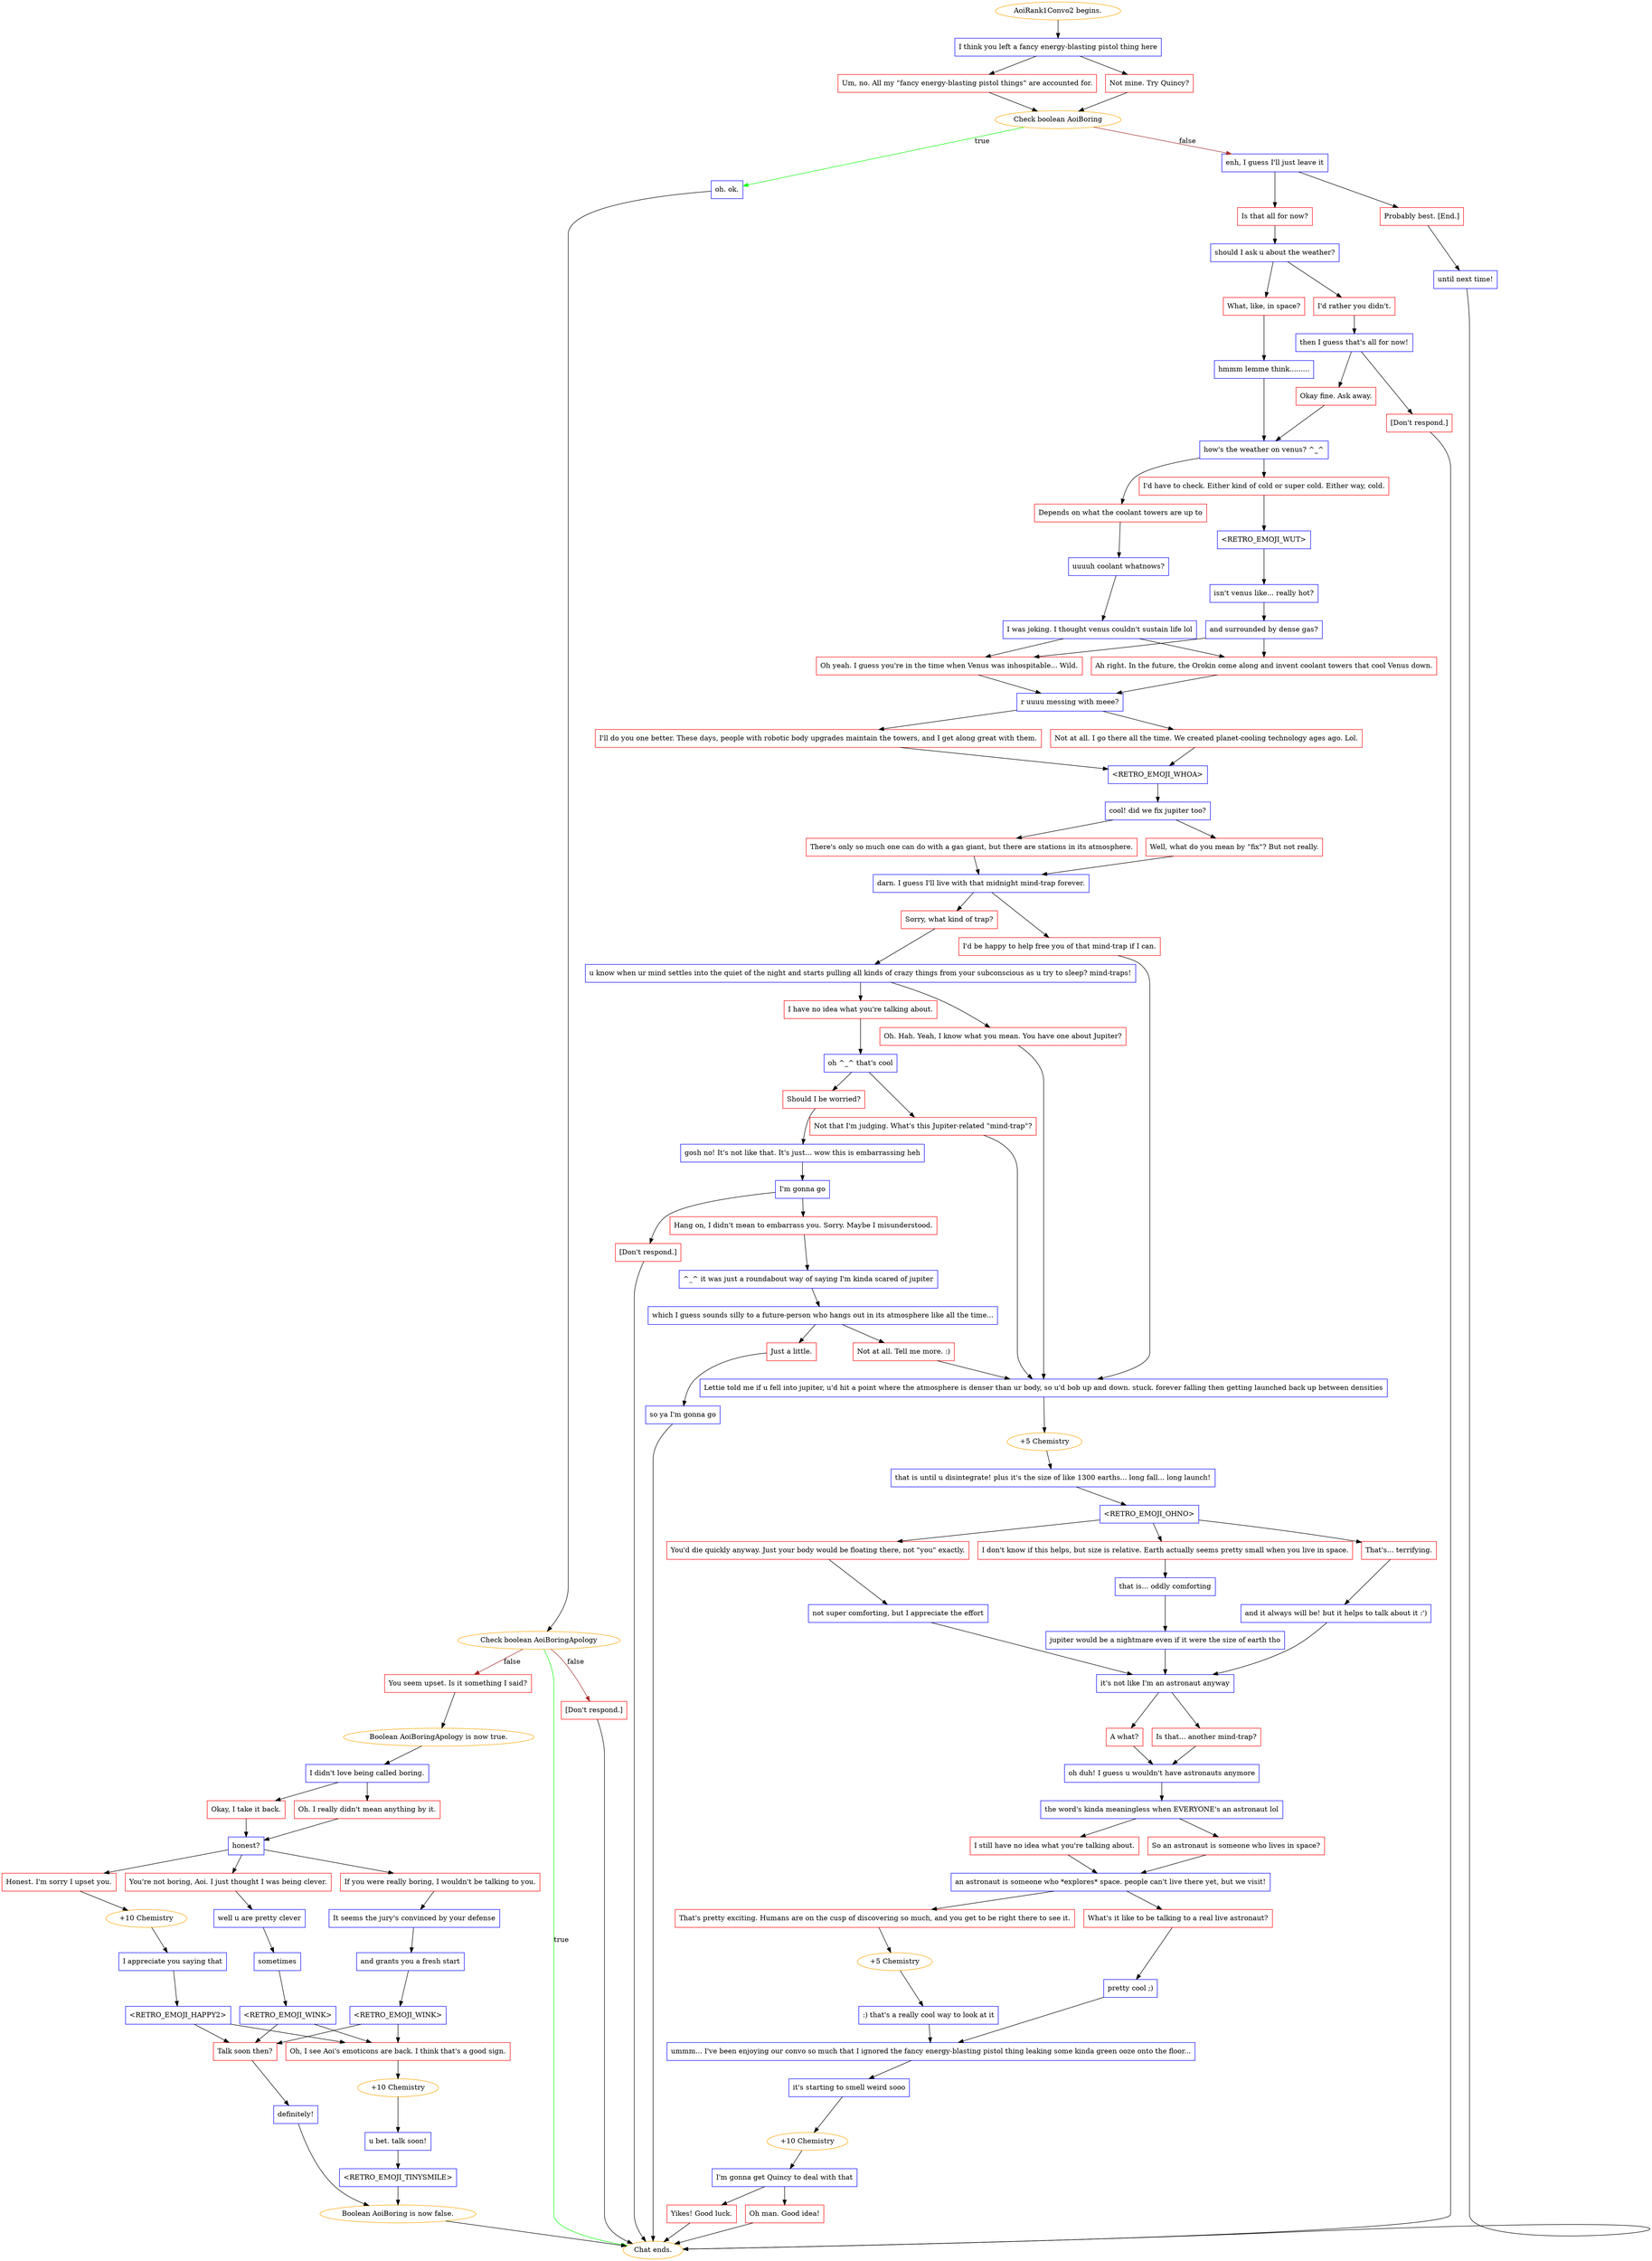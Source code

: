 digraph {
	"AoiRank1Convo2 begins." [color=orange];
		"AoiRank1Convo2 begins." -> 137;
	137 [label="I think you left a fancy energy-blasting pistol thing here",shape=box,color=blue];
		137 -> 138;
		137 -> 139;
	138 [label="Um, no. All my \"fancy energy-blasting pistol things\" are accounted for.",shape=box,color=red];
		138 -> 140;
	139 [label="Not mine. Try Quincy?",shape=box,color=red];
		139 -> 140;
	140 [label="Check boolean AoiBoring",color=orange];
		140 -> 141 [label=true,color=green];
		140 -> 142 [label=false,color=brown];
	141 [label="oh. ok.",shape=box,color=blue];
		141 -> 143;
	142 [label="enh, I guess I'll just leave it",shape=box,color=blue];
		142 -> 175;
		142 -> 176;
	143 [label="Check boolean AoiBoringApology",color=orange];
		143 -> "Chat ends." [label=true,color=green];
		143 -> 145 [label=false,color=brown];
		143 -> 146 [label=false,color=brown];
	175 [label="Is that all for now?",shape=box,color=red];
		175 -> 179;
	176 [label="Probably best. [End.]",shape=box,color=red];
		176 -> 177;
	"Chat ends." [color=orange];
	145 [label="You seem upset. Is it something I said?",shape=box,color=red];
		145 -> "/EE/Types/Engine/SetBooleanDialogueNode:AoiBoringApology:149";
	146 [label="[Don't respond.]",shape=box,color=red];
		146 -> "Chat ends.";
	179 [label="should I ask u about the weather?",shape=box,color=blue];
		179 -> 181;
		179 -> 180;
	177 [label="until next time!",shape=box,color=blue];
		177 -> "Chat ends.";
	"/EE/Types/Engine/SetBooleanDialogueNode:AoiBoringApology:149" [label="Boolean AoiBoringApology is now true.",color=orange];
		"/EE/Types/Engine/SetBooleanDialogueNode:AoiBoringApology:149" -> 149;
	181 [label="What, like, in space?",shape=box,color=red];
		181 -> 185;
	180 [label="I'd rather you didn't.",shape=box,color=red];
		180 -> 182;
	149 [label="I didn't love being called boring.",shape=box,color=blue];
		149 -> 150;
		149 -> 151;
	185 [label="hmmm lemme think.........",shape=box,color=blue];
		185 -> 186;
	182 [label="then I guess that's all for now!",shape=box,color=blue];
		182 -> 184;
		182 -> 183;
	150 [label="Oh. I really didn't mean anything by it.",shape=box,color=red];
		150 -> 152;
	151 [label="Okay, I take it back.",shape=box,color=red];
		151 -> 152;
	186 [label="how's the weather on venus? ^_^",shape=box,color=blue];
		186 -> 188;
		186 -> 189;
	184 [label="Okay fine. Ask away.",shape=box,color=red];
		184 -> 186;
	183 [label="[Don't respond.]",shape=box,color=red];
		183 -> "Chat ends.";
	152 [label="honest?",shape=box,color=blue];
		152 -> 153;
		152 -> 154;
		152 -> 155;
	188 [label="Depends on what the coolant towers are up to",shape=box,color=red];
		188 -> 190;
	189 [label="I'd have to check. Either kind of cold or super cold. Either way, cold.",shape=box,color=red];
		189 -> 191;
	153 [label="Honest. I'm sorry I upset you.",shape=box,color=red];
		153 -> 159;
	154 [label="You're not boring, Aoi. I just thought I was being clever.",shape=box,color=red];
		154 -> 157;
	155 [label="If you were really boring, I wouldn't be talking to you.",shape=box,color=red];
		155 -> 158;
	190 [label="uuuuh coolant whatnows?",shape=box,color=blue];
		190 -> 194;
	191 [label="<RETRO_EMOJI_WUT>",shape=box,color=blue];
		191 -> 192;
	159 [label="+10 Chemistry",color=orange];
		159 -> 156;
	157 [label="well u are pretty clever",shape=box,color=blue];
		157 -> 160;
	158 [label="It seems the jury's convinced by your defense",shape=box,color=blue];
		158 -> 161;
	194 [label="I was joking. I thought venus couldn't sustain life lol",shape=box,color=blue];
		194 -> 195;
		194 -> 196;
	192 [label="isn't venus like... really hot?",shape=box,color=blue];
		192 -> 193;
	156 [label="I appreciate you saying that",shape=box,color=blue];
		156 -> 162;
	160 [label="sometimes",shape=box,color=blue];
		160 -> 163;
	161 [label="and grants you a fresh start",shape=box,color=blue];
		161 -> 164;
	195 [label="Oh yeah. I guess you're in the time when Venus was inhospitable... Wild.",shape=box,color=red];
		195 -> 197;
	196 [label="Ah right. In the future, the Orokin come along and invent coolant towers that cool Venus down.",shape=box,color=red];
		196 -> 197;
	193 [label="and surrounded by dense gas?",shape=box,color=blue];
		193 -> 195;
		193 -> 196;
	162 [label="<RETRO_EMOJI_HAPPY2>",shape=box,color=blue];
		162 -> 165;
		162 -> 166;
	163 [label="<RETRO_EMOJI_WINK>",shape=box,color=blue];
		163 -> 165;
		163 -> 166;
	164 [label="<RETRO_EMOJI_WINK>",shape=box,color=blue];
		164 -> 165;
		164 -> 166;
	197 [label="r uuuu messing with meee?",shape=box,color=blue];
		197 -> 198;
		197 -> 199;
	165 [label="Talk soon then?",shape=box,color=red];
		165 -> 167;
	166 [label="Oh, I see Aoi's emoticons are back. I think that's a good sign.",shape=box,color=red];
		166 -> 171;
	198 [label="I'll do you one better. These days, people with robotic body upgrades maintain the towers, and I get along great with them.",shape=box,color=red];
		198 -> 200;
	199 [label="Not at all. I go there all the time. We created planet-cooling technology ages ago. Lol.",shape=box,color=red];
		199 -> 200;
	167 [label="definitely!",shape=box,color=blue];
		167 -> "/EE/Types/Engine/ResetBooleanDialogueNode:AoiBoring:Chat ends.";
	171 [label="+10 Chemistry",color=orange];
		171 -> 168;
	200 [label="<RETRO_EMOJI_WHOA>",shape=box,color=blue];
		200 -> 201;
	"/EE/Types/Engine/ResetBooleanDialogueNode:AoiBoring:Chat ends." [label="Boolean AoiBoring is now false.",color=orange];
		"/EE/Types/Engine/ResetBooleanDialogueNode:AoiBoring:Chat ends." -> "Chat ends.";
	168 [label="u bet. talk soon!",shape=box,color=blue];
		168 -> 172;
	201 [label="cool! did we fix jupiter too?",shape=box,color=blue];
		201 -> 202;
		201 -> 203;
	172 [label="<RETRO_EMOJI_TINYSMILE>",shape=box,color=blue];
		172 -> "/EE/Types/Engine/ResetBooleanDialogueNode:AoiBoring:Chat ends.";
	202 [label="There's only so much one can do with a gas giant, but there are stations in its atmosphere.",shape=box,color=red];
		202 -> 204;
	203 [label="Well, what do you mean by \"fix\"? But not really.",shape=box,color=red];
		203 -> 204;
	204 [label="darn. I guess I'll live with that midnight mind-trap forever.",shape=box,color=blue];
		204 -> 205;
		204 -> 206;
	205 [label="I'd be happy to help free you of that mind-trap if I can.",shape=box,color=red];
		205 -> 224;
	206 [label="Sorry, what kind of trap?",shape=box,color=red];
		206 -> 207;
	224 [label="Lettie told me if u fell into jupiter, u'd hit a point where the atmosphere is denser than ur body, so u'd bob up and down. stuck. forever falling then getting launched back up between densities",shape=box,color=blue];
		224 -> 225;
	207 [label="u know when ur mind settles into the quiet of the night and starts pulling all kinds of crazy things from your subconscious as u try to sleep? mind-traps!",shape=box,color=blue];
		207 -> 208;
		207 -> 209;
	225 [label="+5 Chemistry",color=orange];
		225 -> 226;
	208 [label="Oh. Hah. Yeah, I know what you mean. You have one about Jupiter?",shape=box,color=red];
		208 -> 224;
	209 [label="I have no idea what you're talking about.",shape=box,color=red];
		209 -> 210;
	226 [label="that is until u disintegrate! plus it's the size of like 1300 earths... long fall... long launch!",shape=box,color=blue];
		226 -> 227;
	210 [label="oh ^_^ that's cool",shape=box,color=blue];
		210 -> 211;
		210 -> 212;
	227 [label="<RETRO_EMOJI_OHNO>",shape=box,color=blue];
		227 -> 228;
		227 -> 229;
		227 -> 230;
	211 [label="Not that I'm judging. What's this Jupiter-related \"mind-trap\"?",shape=box,color=red];
		211 -> 224;
	212 [label="Should I be worried?",shape=box,color=red];
		212 -> 213;
	228 [label="That's... terrifying.",shape=box,color=red];
		228 -> 231;
	229 [label="You'd die quickly anyway. Just your body would be floating there, not \"you\" exactly.",shape=box,color=red];
		229 -> 232;
	230 [label="I don't know if this helps, but size is relative. Earth actually seems pretty small when you live in space.",shape=box,color=red];
		230 -> 233;
	213 [label="gosh no! It's not like that. It's just... wow this is embarrassing heh",shape=box,color=blue];
		213 -> 214;
	231 [label="and it always will be! but it helps to talk about it :')",shape=box,color=blue];
		231 -> 235;
	232 [label="not super comforting, but I appreciate the effort",shape=box,color=blue];
		232 -> 235;
	233 [label="that is... oddly comforting",shape=box,color=blue];
		233 -> 234;
	214 [label="I'm gonna go",shape=box,color=blue];
		214 -> 215;
		214 -> 216;
	235 [label="it's not like I'm an astronaut anyway",shape=box,color=blue];
		235 -> 236;
		235 -> 237;
	234 [label="jupiter would be a nightmare even if it were the size of earth tho",shape=box,color=blue];
		234 -> 235;
	215 [label="Hang on, I didn't mean to embarrass you. Sorry. Maybe I misunderstood.",shape=box,color=red];
		215 -> 218;
	216 [label="[Don't respond.]",shape=box,color=red];
		216 -> "Chat ends.";
	236 [label="A what?",shape=box,color=red];
		236 -> 238;
	237 [label="Is that... another mind-trap?",shape=box,color=red];
		237 -> 238;
	218 [label="^_^ it was just a roundabout way of saying I'm kinda scared of jupiter",shape=box,color=blue];
		218 -> 219;
	238 [label="oh duh! I guess u wouldn't have astronauts anymore",shape=box,color=blue];
		238 -> 239;
	219 [label="which I guess sounds silly to a future-person who hangs out in its atmosphere like all the time...",shape=box,color=blue];
		219 -> 220;
		219 -> 221;
	239 [label="the word's kinda meaningless when EVERYONE's an astronaut lol",shape=box,color=blue];
		239 -> 240;
		239 -> 241;
	220 [label="Not at all. Tell me more. :)",shape=box,color=red];
		220 -> 224;
	221 [label="Just a little.",shape=box,color=red];
		221 -> 222;
	240 [label="So an astronaut is someone who lives in space?",shape=box,color=red];
		240 -> 242;
	241 [label="I still have no idea what you're talking about.",shape=box,color=red];
		241 -> 242;
	222 [label="so ya I'm gonna go",shape=box,color=blue];
		222 -> "Chat ends.";
	242 [label="an astronaut is someone who *explores* space. people can't live there yet, but we visit!",shape=box,color=blue];
		242 -> 243;
		242 -> 244;
	243 [label="That's pretty exciting. Humans are on the cusp of discovering so much, and you get to be right there to see it.",shape=box,color=red];
		243 -> 246;
	244 [label="What's it like to be talking to a real live astronaut?",shape=box,color=red];
		244 -> 247;
	246 [label="+5 Chemistry",color=orange];
		246 -> 245;
	247 [label="pretty cool ;)",shape=box,color=blue];
		247 -> 248;
	245 [label=":) that's a really cool way to look at it",shape=box,color=blue];
		245 -> 248;
	248 [label="ummm... I've been enjoying our convo so much that I ignored the fancy energy-blasting pistol thing leaking some kinda green ooze onto the floor...",shape=box,color=blue];
		248 -> 249;
	249 [label="it's starting to smell weird sooo",shape=box,color=blue];
		249 -> 251;
	251 [label="+10 Chemistry",color=orange];
		251 -> 250;
	250 [label="I'm gonna get Quincy to deal with that",shape=box,color=blue];
		250 -> 252;
		250 -> 253;
	252 [label="Yikes! Good luck.",shape=box,color=red];
		252 -> "Chat ends.";
	253 [label="Oh man. Good idea!",shape=box,color=red];
		253 -> "Chat ends.";
}